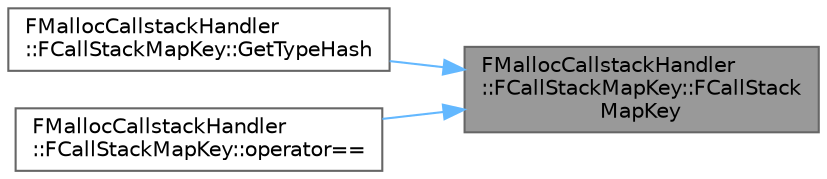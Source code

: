 digraph "FMallocCallstackHandler::FCallStackMapKey::FCallStackMapKey"
{
 // INTERACTIVE_SVG=YES
 // LATEX_PDF_SIZE
  bgcolor="transparent";
  edge [fontname=Helvetica,fontsize=10,labelfontname=Helvetica,labelfontsize=10];
  node [fontname=Helvetica,fontsize=10,shape=box,height=0.2,width=0.4];
  rankdir="RL";
  Node1 [id="Node000001",label="FMallocCallstackHandler\l::FCallStackMapKey::FCallStack\lMapKey",height=0.2,width=0.4,color="gray40", fillcolor="grey60", style="filled", fontcolor="black",tooltip=" "];
  Node1 -> Node2 [id="edge1_Node000001_Node000002",dir="back",color="steelblue1",style="solid",tooltip=" "];
  Node2 [id="Node000002",label="FMallocCallstackHandler\l::FCallStackMapKey::GetTypeHash",height=0.2,width=0.4,color="grey40", fillcolor="white", style="filled",URL="$d2/d6d/structFMallocCallstackHandler_1_1FCallStackMapKey.html#aa0dffb9379494f41bac28b5f170fb7e9",tooltip=" "];
  Node1 -> Node3 [id="edge2_Node000001_Node000003",dir="back",color="steelblue1",style="solid",tooltip=" "];
  Node3 [id="Node000003",label="FMallocCallstackHandler\l::FCallStackMapKey::operator==",height=0.2,width=0.4,color="grey40", fillcolor="white", style="filled",URL="$d2/d6d/structFMallocCallstackHandler_1_1FCallStackMapKey.html#a4c26026315356326fc2ae72bc1d38a8c",tooltip=" "];
}
